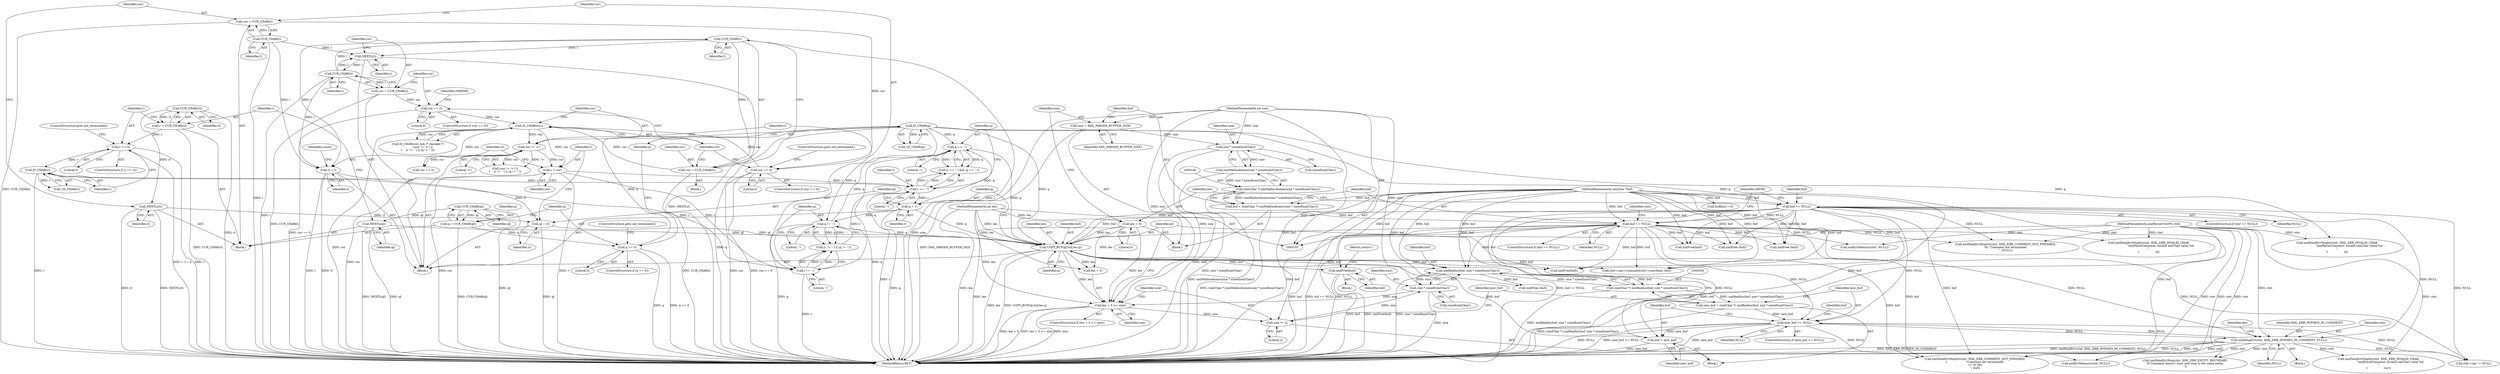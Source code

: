 digraph "0_Chrome_d0947db40187f4708c58e64cbd6013faf9eddeed_9@pointer" {
"1000312" [label="(Call,xmlFree(buf))"];
"1000277" [label="(Call,COPY_BUF(ql,buf,len,q))"];
"1000285" [label="(Call,ql = rl)"];
"1000291" [label="(Call,rl = l)"];
"1000330" [label="(Call,CUR_CHAR(l))"];
"1000319" [label="(Call,CUR_CHAR(l))"];
"1000315" [label="(Call,NEXTL(l))"];
"1000206" [label="(Call,CUR_CHAR(l))"];
"1000202" [label="(Call,NEXTL(rl))"];
"1000182" [label="(Call,CUR_CHAR(rl))"];
"1000178" [label="(Call,NEXTL(ql))"];
"1000158" [label="(Call,CUR_CHAR(ql))"];
"1000274" [label="(Call,buf = new_buf)"];
"1000264" [label="(Call,new_buf == NULL)"];
"1000253" [label="(Call,new_buf = (xmlChar *) xmlRealloc(buf, size * sizeof(xmlChar)))"];
"1000255" [label="(Call,(xmlChar *) xmlRealloc(buf, size * sizeof(xmlChar)))"];
"1000257" [label="(Call,xmlRealloc(buf, size * sizeof(xmlChar)))"];
"1000147" [label="(Call,buf == NULL)"];
"1000137" [label="(Call,buf = (xmlChar *) xmlMallocAtomic(size * sizeof(xmlChar)))"];
"1000139" [label="(Call,(xmlChar *) xmlMallocAtomic(size * sizeof(xmlChar)))"];
"1000141" [label="(Call,xmlMallocAtomic(size * sizeof(xmlChar)))"];
"1000142" [label="(Call,size * sizeof(xmlChar))"];
"1000134" [label="(Call,size = XML_PARSER_BUFFER_SIZE)"];
"1000106" [label="(MethodParameterIn,int size)"];
"1000104" [label="(MethodParameterIn,xmlChar *buf)"];
"1000127" [label="(Call,buf == NULL)"];
"1000259" [label="(Call,size * sizeof(xmlChar))"];
"1000250" [label="(Call,size *= 2)"];
"1000243" [label="(Call,len + 5 >= size)"];
"1000131" [label="(Call,len = 0)"];
"1000105" [label="(MethodParameterIn,int len)"];
"1000238" [label="(Call,xmlFatalErr(ctxt, XML_ERR_HYPHEN_IN_COMMENT, NULL))"];
"1000103" [label="(MethodParameterIn,xmlParserCtxtPtr ctxt)"];
"1000167" [label="(Call,IS_CHAR(q))"];
"1000161" [label="(Call,q == 0)"];
"1000156" [label="(Call,q = CUR_CHAR(ql))"];
"1000234" [label="(Call,q == '-')"];
"1000225" [label="(Call,q != '-')"];
"1000282" [label="(Call,q = r)"];
"1000231" [label="(Call,r == '-')"];
"1000222" [label="(Call,r != '-')"];
"1000288" [label="(Call,r = cur)"];
"1000215" [label="(Call,IS_CHAR(cur))"];
"1000209" [label="(Call,cur == 0)"];
"1000204" [label="(Call,cur = CUR_CHAR(l))"];
"1000328" [label="(Call,cur = CUR_CHAR(l))"];
"1000322" [label="(Call,cur == 0)"];
"1000317" [label="(Call,cur = CUR_CHAR(l))"];
"1000218" [label="(Call,cur != '>')"];
"1000191" [label="(Call,IS_CHAR(r))"];
"1000185" [label="(Call,r == 0)"];
"1000180" [label="(Call,r = CUR_CHAR(rl))"];
"1000265" [label="(Identifier,new_buf)"];
"1000326" [label="(Identifier,SHRINK)"];
"1000274" [label="(Call,buf = new_buf)"];
"1000199" [label="(Call,xmlFree (buf))"];
"1000243" [label="(Call,len + 5 >= size)"];
"1000235" [label="(Identifier,q)"];
"1000288" [label="(Call,r = cur)"];
"1000295" [label="(Identifier,count)"];
"1000286" [label="(Identifier,ql)"];
"1000180" [label="(Call,r = CUR_CHAR(rl))"];
"1000402" [label="(Call,xmlFatalErrMsgStr(ctxt, XML_ERR_COMMENT_NOT_FINISHED,\n\t\t\t \"Comment not terminated\n\", NULL))"];
"1000127" [label="(Call,buf == NULL)"];
"1000293" [label="(Identifier,l)"];
"1000207" [label="(Identifier,l)"];
"1000230" [label="(Call,(r == '-') && (q == '-'))"];
"1000191" [label="(Call,IS_CHAR(r))"];
"1000376" [label="(Call,ctxt->sax != NULL)"];
"1000254" [label="(Identifier,new_buf)"];
"1000137" [label="(Call,buf = (xmlChar *) xmlMallocAtomic(size * sizeof(xmlChar)))"];
"1000187" [label="(Literal,0)"];
"1000131" [label="(Call,len = 0)"];
"1000128" [label="(Identifier,buf)"];
"1000175" [label="(Call,xmlFree (buf))"];
"1000161" [label="(Call,q == 0)"];
"1000158" [label="(Call,CUR_CHAR(ql))"];
"1000313" [label="(Identifier,buf)"];
"1000218" [label="(Call,cur != '>')"];
"1000134" [label="(Call,size = XML_PARSER_BUFFER_SIZE)"];
"1000330" [label="(Call,CUR_CHAR(l))"];
"1000139" [label="(Call,(xmlChar *) xmlMallocAtomic(size * sizeof(xmlChar)))"];
"1000103" [label="(MethodParameterIn,xmlParserCtxtPtr ctxt)"];
"1000162" [label="(Identifier,q)"];
"1000314" [label="(Return,return;)"];
"1000104" [label="(MethodParameterIn,xmlChar *buf)"];
"1000188" [label="(ControlStructure,goto not_terminated;)"];
"1000290" [label="(Identifier,cur)"];
"1000285" [label="(Call,ql = rl)"];
"1000226" [label="(Identifier,q)"];
"1000206" [label="(Call,CUR_CHAR(l))"];
"1000277" [label="(Call,COPY_BUF(ql,buf,len,q))"];
"1000204" [label="(Call,cur = CUR_CHAR(l))"];
"1000182" [label="(Call,CUR_CHAR(rl))"];
"1000179" [label="(Identifier,ql)"];
"1000232" [label="(Identifier,r)"];
"1000136" [label="(Identifier,XML_PARSER_BUFFER_SIZE)"];
"1000144" [label="(Call,sizeof(xmlChar))"];
"1000266" [label="(Identifier,NULL)"];
"1000275" [label="(Identifier,buf)"];
"1000212" [label="(ControlStructure,goto not_terminated;)"];
"1000205" [label="(Identifier,cur)"];
"1000253" [label="(Call,new_buf = (xmlChar *) xmlRealloc(buf, size * sizeof(xmlChar)))"];
"1000311" [label="(Block,)"];
"1000178" [label="(Call,NEXTL(ql))"];
"1000236" [label="(Literal,'-')"];
"1000319" [label="(Call,CUR_CHAR(l))"];
"1000255" [label="(Call,(xmlChar *) xmlRealloc(buf, size * sizeof(xmlChar)))"];
"1000323" [label="(Identifier,cur)"];
"1000147" [label="(Call,buf == NULL)"];
"1000322" [label="(Call,cur == 0)"];
"1000227" [label="(Literal,'-')"];
"1000216" [label="(Identifier,cur)"];
"1000159" [label="(Identifier,ql)"];
"1000238" [label="(Call,xmlFatalErr(ctxt, XML_ERR_HYPHEN_IN_COMMENT, NULL))"];
"1000224" [label="(Literal,'-')"];
"1000231" [label="(Call,r == '-')"];
"1000259" [label="(Call,size * sizeof(xmlChar))"];
"1000222" [label="(Call,r != '-')"];
"1000353" [label="(Call,xmlFatalErrMsgInt(ctxt, XML_ERR_INVALID_CHAR,\n                          \"xmlParseComment: invalid xmlChar value %d\n\",\n\t                  cur))"];
"1000217" [label="(Call,(cur != '>') ||\n\t    (r != '-') || (q != '-'))"];
"1000280" [label="(Identifier,len)"];
"1000234" [label="(Call,q == '-')"];
"1000209" [label="(Call,cur == 0)"];
"1000329" [label="(Identifier,cur)"];
"1000393" [label="(Call,ctxt->sax->comment(ctxt->userData, buf))"];
"1000164" [label="(ControlStructure,goto not_terminated;)"];
"1000143" [label="(Identifier,size)"];
"1000160" [label="(ControlStructure,if (q == 0))"];
"1000126" [label="(ControlStructure,if (buf == NULL))"];
"1000132" [label="(Identifier,len)"];
"1000105" [label="(MethodParameterIn,int len)"];
"1000292" [label="(Identifier,rl)"];
"1000324" [label="(Literal,0)"];
"1000268" [label="(Call,xmlFree (buf))"];
"1000130" [label="(Block,)"];
"1000184" [label="(ControlStructure,if (r == 0))"];
"1000312" [label="(Call,xmlFree(buf))"];
"1000142" [label="(Call,size * sizeof(xmlChar))"];
"1000279" [label="(Identifier,buf)"];
"1000244" [label="(Call,len + 5)"];
"1000106" [label="(MethodParameterIn,int size)"];
"1000315" [label="(Call,NEXTL(l))"];
"1000151" [label="(Call,xmlErrMemory(ctxt, NULL))"];
"1000332" [label="(Call,buf[len] = 0)"];
"1000237" [label="(Block,)"];
"1000264" [label="(Call,new_buf == NULL)"];
"1000221" [label="(Call,(r != '-') || (q != '-'))"];
"1000166" [label="(Call,!IS_CHAR(q))"];
"1000325" [label="(Block,)"];
"1000270" [label="(Call,xmlErrMemory(ctxt, NULL))"];
"1000240" [label="(Identifier,XML_ERR_HYPHEN_IN_COMMENT)"];
"1000133" [label="(Literal,0)"];
"1000141" [label="(Call,xmlMallocAtomic(size * sizeof(xmlChar)))"];
"1000328" [label="(Call,cur = CUR_CHAR(l))"];
"1000276" [label="(Identifier,new_buf)"];
"1000407" [label="(Call,xmlFree(buf))"];
"1000129" [label="(Identifier,NULL)"];
"1000190" [label="(Call,!IS_CHAR(r))"];
"1000186" [label="(Identifier,r)"];
"1000342" [label="(Call,xmlFatalErrMsgStr(ctxt, XML_ERR_COMMENT_NOT_FINISHED,\n\t                     \"Comment not terminated \n<!--%.50s\n\", buf))"];
"1000208" [label="(ControlStructure,if (cur == 0))"];
"1000320" [label="(Identifier,l)"];
"1000156" [label="(Call,q = CUR_CHAR(ql))"];
"1000257" [label="(Call,xmlRealloc(buf, size * sizeof(xmlChar)))"];
"1000211" [label="(Literal,0)"];
"1000263" [label="(ControlStructure,if (new_buf == NULL))"];
"1000241" [label="(Identifier,NULL)"];
"1000239" [label="(Identifier,ctxt)"];
"1000192" [label="(Identifier,r)"];
"1000183" [label="(Identifier,rl)"];
"1000210" [label="(Identifier,cur)"];
"1000317" [label="(Call,cur = CUR_CHAR(l))"];
"1000107" [label="(Block,)"];
"1000214" [label="(Call,IS_CHAR(cur) && /* checked */\n           ((cur != '>') ||\n\t    (r != '-') || (q != '-')))"];
"1000185" [label="(Call,r == 0)"];
"1000203" [label="(Identifier,rl)"];
"1000252" [label="(Literal,2)"];
"1000233" [label="(Literal,'-')"];
"1000316" [label="(Identifier,l)"];
"1000155" [label="(Identifier,GROW)"];
"1000202" [label="(Call,NEXTL(rl))"];
"1000248" [label="(Block,)"];
"1000338" [label="(Call,cur == 0)"];
"1000146" [label="(ControlStructure,if (buf == NULL))"];
"1000283" [label="(Identifier,q)"];
"1000247" [label="(Identifier,size)"];
"1000138" [label="(Identifier,buf)"];
"1000220" [label="(Literal,'>')"];
"1000219" [label="(Identifier,cur)"];
"1000410" [label="(MethodReturn,RET)"];
"1000170" [label="(Call,xmlFatalErrMsgInt(ctxt, XML_ERR_INVALID_CHAR,\n                          \"xmlParseComment: invalid xmlChar value %d\n\",\n\t                  q))"];
"1000291" [label="(Call,rl = l)"];
"1000163" [label="(Literal,0)"];
"1000223" [label="(Identifier,r)"];
"1000278" [label="(Identifier,ql)"];
"1000242" [label="(ControlStructure,if (len + 5 >= size))"];
"1000157" [label="(Identifier,q)"];
"1000167" [label="(Call,IS_CHAR(q))"];
"1000251" [label="(Identifier,size)"];
"1000194" [label="(Call,xmlFatalErrMsgInt(ctxt, XML_ERR_INVALID_CHAR,\n                          \"xmlParseComment: invalid xmlChar value %d\n\",\n\t                  q))"];
"1000225" [label="(Call,q != '-')"];
"1000369" [label="(Call,xmlFatalErrMsg(ctxt, XML_ERR_ENTITY_BOUNDARY,\n\t\t\"Comment doesn't start and stop in the same entity\n\"))"];
"1000284" [label="(Identifier,r)"];
"1000258" [label="(Identifier,buf)"];
"1000135" [label="(Identifier,size)"];
"1000260" [label="(Identifier,size)"];
"1000398" [label="(Call,xmlFree(buf))"];
"1000168" [label="(Identifier,q)"];
"1000152" [label="(Identifier,ctxt)"];
"1000318" [label="(Identifier,cur)"];
"1000281" [label="(Identifier,q)"];
"1000269" [label="(Identifier,buf)"];
"1000282" [label="(Call,q = r)"];
"1000287" [label="(Identifier,rl)"];
"1000149" [label="(Identifier,NULL)"];
"1000228" [label="(Block,)"];
"1000289" [label="(Identifier,r)"];
"1000181" [label="(Identifier,r)"];
"1000261" [label="(Call,sizeof(xmlChar))"];
"1000321" [label="(ControlStructure,if (cur == 0))"];
"1000245" [label="(Identifier,len)"];
"1000250" [label="(Call,size *= 2)"];
"1000148" [label="(Identifier,buf)"];
"1000331" [label="(Identifier,l)"];
"1000215" [label="(Call,IS_CHAR(cur))"];
"1000312" -> "1000311"  [label="AST: "];
"1000312" -> "1000313"  [label="CFG: "];
"1000313" -> "1000312"  [label="AST: "];
"1000314" -> "1000312"  [label="CFG: "];
"1000312" -> "1000410"  [label="DDG: xmlFree(buf)"];
"1000312" -> "1000410"  [label="DDG: buf"];
"1000277" -> "1000312"  [label="DDG: buf"];
"1000104" -> "1000312"  [label="DDG: buf"];
"1000277" -> "1000228"  [label="AST: "];
"1000277" -> "1000281"  [label="CFG: "];
"1000278" -> "1000277"  [label="AST: "];
"1000279" -> "1000277"  [label="AST: "];
"1000280" -> "1000277"  [label="AST: "];
"1000281" -> "1000277"  [label="AST: "];
"1000283" -> "1000277"  [label="CFG: "];
"1000277" -> "1000410"  [label="DDG: len"];
"1000277" -> "1000410"  [label="DDG: COPY_BUF(ql,buf,len,q)"];
"1000277" -> "1000243"  [label="DDG: len"];
"1000277" -> "1000244"  [label="DDG: len"];
"1000277" -> "1000257"  [label="DDG: buf"];
"1000285" -> "1000277"  [label="DDG: ql"];
"1000178" -> "1000277"  [label="DDG: ql"];
"1000274" -> "1000277"  [label="DDG: buf"];
"1000147" -> "1000277"  [label="DDG: buf"];
"1000127" -> "1000277"  [label="DDG: buf"];
"1000104" -> "1000277"  [label="DDG: buf"];
"1000105" -> "1000277"  [label="DDG: len"];
"1000131" -> "1000277"  [label="DDG: len"];
"1000167" -> "1000277"  [label="DDG: q"];
"1000234" -> "1000277"  [label="DDG: q"];
"1000225" -> "1000277"  [label="DDG: q"];
"1000282" -> "1000277"  [label="DDG: q"];
"1000277" -> "1000342"  [label="DDG: buf"];
"1000277" -> "1000393"  [label="DDG: buf"];
"1000277" -> "1000398"  [label="DDG: buf"];
"1000285" -> "1000228"  [label="AST: "];
"1000285" -> "1000287"  [label="CFG: "];
"1000286" -> "1000285"  [label="AST: "];
"1000287" -> "1000285"  [label="AST: "];
"1000289" -> "1000285"  [label="CFG: "];
"1000285" -> "1000410"  [label="DDG: ql"];
"1000291" -> "1000285"  [label="DDG: rl"];
"1000202" -> "1000285"  [label="DDG: rl"];
"1000291" -> "1000228"  [label="AST: "];
"1000291" -> "1000293"  [label="CFG: "];
"1000292" -> "1000291"  [label="AST: "];
"1000293" -> "1000291"  [label="AST: "];
"1000295" -> "1000291"  [label="CFG: "];
"1000291" -> "1000410"  [label="DDG: rl"];
"1000291" -> "1000410"  [label="DDG: l"];
"1000330" -> "1000291"  [label="DDG: l"];
"1000206" -> "1000291"  [label="DDG: l"];
"1000319" -> "1000291"  [label="DDG: l"];
"1000330" -> "1000328"  [label="AST: "];
"1000330" -> "1000331"  [label="CFG: "];
"1000331" -> "1000330"  [label="AST: "];
"1000328" -> "1000330"  [label="CFG: "];
"1000330" -> "1000410"  [label="DDG: l"];
"1000330" -> "1000315"  [label="DDG: l"];
"1000330" -> "1000328"  [label="DDG: l"];
"1000319" -> "1000330"  [label="DDG: l"];
"1000319" -> "1000317"  [label="AST: "];
"1000319" -> "1000320"  [label="CFG: "];
"1000320" -> "1000319"  [label="AST: "];
"1000317" -> "1000319"  [label="CFG: "];
"1000319" -> "1000410"  [label="DDG: l"];
"1000319" -> "1000315"  [label="DDG: l"];
"1000319" -> "1000317"  [label="DDG: l"];
"1000315" -> "1000319"  [label="DDG: l"];
"1000315" -> "1000228"  [label="AST: "];
"1000315" -> "1000316"  [label="CFG: "];
"1000316" -> "1000315"  [label="AST: "];
"1000318" -> "1000315"  [label="CFG: "];
"1000315" -> "1000410"  [label="DDG: NEXTL(l)"];
"1000206" -> "1000315"  [label="DDG: l"];
"1000206" -> "1000204"  [label="AST: "];
"1000206" -> "1000207"  [label="CFG: "];
"1000207" -> "1000206"  [label="AST: "];
"1000204" -> "1000206"  [label="CFG: "];
"1000206" -> "1000410"  [label="DDG: l"];
"1000206" -> "1000204"  [label="DDG: l"];
"1000202" -> "1000107"  [label="AST: "];
"1000202" -> "1000203"  [label="CFG: "];
"1000203" -> "1000202"  [label="AST: "];
"1000205" -> "1000202"  [label="CFG: "];
"1000202" -> "1000410"  [label="DDG: rl"];
"1000202" -> "1000410"  [label="DDG: NEXTL(rl)"];
"1000182" -> "1000202"  [label="DDG: rl"];
"1000182" -> "1000180"  [label="AST: "];
"1000182" -> "1000183"  [label="CFG: "];
"1000183" -> "1000182"  [label="AST: "];
"1000180" -> "1000182"  [label="CFG: "];
"1000182" -> "1000410"  [label="DDG: rl"];
"1000182" -> "1000180"  [label="DDG: rl"];
"1000178" -> "1000107"  [label="AST: "];
"1000178" -> "1000179"  [label="CFG: "];
"1000179" -> "1000178"  [label="AST: "];
"1000181" -> "1000178"  [label="CFG: "];
"1000178" -> "1000410"  [label="DDG: NEXTL(ql)"];
"1000178" -> "1000410"  [label="DDG: ql"];
"1000158" -> "1000178"  [label="DDG: ql"];
"1000158" -> "1000156"  [label="AST: "];
"1000158" -> "1000159"  [label="CFG: "];
"1000159" -> "1000158"  [label="AST: "];
"1000156" -> "1000158"  [label="CFG: "];
"1000158" -> "1000410"  [label="DDG: ql"];
"1000158" -> "1000156"  [label="DDG: ql"];
"1000274" -> "1000248"  [label="AST: "];
"1000274" -> "1000276"  [label="CFG: "];
"1000275" -> "1000274"  [label="AST: "];
"1000276" -> "1000274"  [label="AST: "];
"1000278" -> "1000274"  [label="CFG: "];
"1000274" -> "1000410"  [label="DDG: new_buf"];
"1000264" -> "1000274"  [label="DDG: new_buf"];
"1000104" -> "1000274"  [label="DDG: buf"];
"1000264" -> "1000263"  [label="AST: "];
"1000264" -> "1000266"  [label="CFG: "];
"1000265" -> "1000264"  [label="AST: "];
"1000266" -> "1000264"  [label="AST: "];
"1000269" -> "1000264"  [label="CFG: "];
"1000275" -> "1000264"  [label="CFG: "];
"1000264" -> "1000410"  [label="DDG: new_buf"];
"1000264" -> "1000410"  [label="DDG: new_buf == NULL"];
"1000264" -> "1000410"  [label="DDG: NULL"];
"1000264" -> "1000238"  [label="DDG: NULL"];
"1000253" -> "1000264"  [label="DDG: new_buf"];
"1000127" -> "1000264"  [label="DDG: NULL"];
"1000147" -> "1000264"  [label="DDG: NULL"];
"1000238" -> "1000264"  [label="DDG: NULL"];
"1000264" -> "1000270"  [label="DDG: NULL"];
"1000264" -> "1000376"  [label="DDG: NULL"];
"1000253" -> "1000248"  [label="AST: "];
"1000253" -> "1000255"  [label="CFG: "];
"1000254" -> "1000253"  [label="AST: "];
"1000255" -> "1000253"  [label="AST: "];
"1000265" -> "1000253"  [label="CFG: "];
"1000253" -> "1000410"  [label="DDG: (xmlChar *) xmlRealloc(buf, size * sizeof(xmlChar))"];
"1000255" -> "1000253"  [label="DDG: xmlRealloc(buf, size * sizeof(xmlChar))"];
"1000255" -> "1000257"  [label="CFG: "];
"1000256" -> "1000255"  [label="AST: "];
"1000257" -> "1000255"  [label="AST: "];
"1000255" -> "1000410"  [label="DDG: xmlRealloc(buf, size * sizeof(xmlChar))"];
"1000257" -> "1000255"  [label="DDG: buf"];
"1000257" -> "1000255"  [label="DDG: size * sizeof(xmlChar)"];
"1000257" -> "1000259"  [label="CFG: "];
"1000258" -> "1000257"  [label="AST: "];
"1000259" -> "1000257"  [label="AST: "];
"1000257" -> "1000410"  [label="DDG: size * sizeof(xmlChar)"];
"1000147" -> "1000257"  [label="DDG: buf"];
"1000127" -> "1000257"  [label="DDG: buf"];
"1000104" -> "1000257"  [label="DDG: buf"];
"1000259" -> "1000257"  [label="DDG: size"];
"1000257" -> "1000268"  [label="DDG: buf"];
"1000147" -> "1000146"  [label="AST: "];
"1000147" -> "1000149"  [label="CFG: "];
"1000148" -> "1000147"  [label="AST: "];
"1000149" -> "1000147"  [label="AST: "];
"1000152" -> "1000147"  [label="CFG: "];
"1000155" -> "1000147"  [label="CFG: "];
"1000147" -> "1000410"  [label="DDG: NULL"];
"1000147" -> "1000410"  [label="DDG: buf"];
"1000147" -> "1000410"  [label="DDG: buf == NULL"];
"1000137" -> "1000147"  [label="DDG: buf"];
"1000104" -> "1000147"  [label="DDG: buf"];
"1000127" -> "1000147"  [label="DDG: NULL"];
"1000147" -> "1000151"  [label="DDG: NULL"];
"1000147" -> "1000175"  [label="DDG: buf"];
"1000147" -> "1000199"  [label="DDG: buf"];
"1000147" -> "1000238"  [label="DDG: NULL"];
"1000147" -> "1000342"  [label="DDG: buf"];
"1000147" -> "1000376"  [label="DDG: NULL"];
"1000147" -> "1000393"  [label="DDG: buf"];
"1000147" -> "1000398"  [label="DDG: buf"];
"1000147" -> "1000402"  [label="DDG: NULL"];
"1000147" -> "1000407"  [label="DDG: buf"];
"1000137" -> "1000130"  [label="AST: "];
"1000137" -> "1000139"  [label="CFG: "];
"1000138" -> "1000137"  [label="AST: "];
"1000139" -> "1000137"  [label="AST: "];
"1000148" -> "1000137"  [label="CFG: "];
"1000137" -> "1000410"  [label="DDG: (xmlChar *) xmlMallocAtomic(size * sizeof(xmlChar))"];
"1000139" -> "1000137"  [label="DDG: xmlMallocAtomic(size * sizeof(xmlChar))"];
"1000104" -> "1000137"  [label="DDG: buf"];
"1000139" -> "1000141"  [label="CFG: "];
"1000140" -> "1000139"  [label="AST: "];
"1000141" -> "1000139"  [label="AST: "];
"1000139" -> "1000410"  [label="DDG: xmlMallocAtomic(size * sizeof(xmlChar))"];
"1000141" -> "1000139"  [label="DDG: size * sizeof(xmlChar)"];
"1000141" -> "1000142"  [label="CFG: "];
"1000142" -> "1000141"  [label="AST: "];
"1000141" -> "1000410"  [label="DDG: size * sizeof(xmlChar)"];
"1000142" -> "1000141"  [label="DDG: size"];
"1000142" -> "1000144"  [label="CFG: "];
"1000143" -> "1000142"  [label="AST: "];
"1000144" -> "1000142"  [label="AST: "];
"1000142" -> "1000410"  [label="DDG: size"];
"1000134" -> "1000142"  [label="DDG: size"];
"1000106" -> "1000142"  [label="DDG: size"];
"1000142" -> "1000243"  [label="DDG: size"];
"1000134" -> "1000130"  [label="AST: "];
"1000134" -> "1000136"  [label="CFG: "];
"1000135" -> "1000134"  [label="AST: "];
"1000136" -> "1000134"  [label="AST: "];
"1000138" -> "1000134"  [label="CFG: "];
"1000134" -> "1000410"  [label="DDG: XML_PARSER_BUFFER_SIZE"];
"1000106" -> "1000134"  [label="DDG: size"];
"1000106" -> "1000102"  [label="AST: "];
"1000106" -> "1000410"  [label="DDG: size"];
"1000106" -> "1000243"  [label="DDG: size"];
"1000106" -> "1000250"  [label="DDG: size"];
"1000106" -> "1000259"  [label="DDG: size"];
"1000104" -> "1000102"  [label="AST: "];
"1000104" -> "1000410"  [label="DDG: buf"];
"1000104" -> "1000127"  [label="DDG: buf"];
"1000104" -> "1000175"  [label="DDG: buf"];
"1000104" -> "1000199"  [label="DDG: buf"];
"1000104" -> "1000268"  [label="DDG: buf"];
"1000104" -> "1000332"  [label="DDG: buf"];
"1000104" -> "1000342"  [label="DDG: buf"];
"1000104" -> "1000393"  [label="DDG: buf"];
"1000104" -> "1000398"  [label="DDG: buf"];
"1000104" -> "1000407"  [label="DDG: buf"];
"1000127" -> "1000126"  [label="AST: "];
"1000127" -> "1000129"  [label="CFG: "];
"1000128" -> "1000127"  [label="AST: "];
"1000129" -> "1000127"  [label="AST: "];
"1000132" -> "1000127"  [label="CFG: "];
"1000155" -> "1000127"  [label="CFG: "];
"1000127" -> "1000410"  [label="DDG: NULL"];
"1000127" -> "1000410"  [label="DDG: buf == NULL"];
"1000127" -> "1000175"  [label="DDG: buf"];
"1000127" -> "1000199"  [label="DDG: buf"];
"1000127" -> "1000238"  [label="DDG: NULL"];
"1000127" -> "1000342"  [label="DDG: buf"];
"1000127" -> "1000376"  [label="DDG: NULL"];
"1000127" -> "1000393"  [label="DDG: buf"];
"1000127" -> "1000398"  [label="DDG: buf"];
"1000127" -> "1000402"  [label="DDG: NULL"];
"1000127" -> "1000407"  [label="DDG: buf"];
"1000259" -> "1000261"  [label="CFG: "];
"1000260" -> "1000259"  [label="AST: "];
"1000261" -> "1000259"  [label="AST: "];
"1000259" -> "1000410"  [label="DDG: size"];
"1000259" -> "1000243"  [label="DDG: size"];
"1000250" -> "1000259"  [label="DDG: size"];
"1000250" -> "1000248"  [label="AST: "];
"1000250" -> "1000252"  [label="CFG: "];
"1000251" -> "1000250"  [label="AST: "];
"1000252" -> "1000250"  [label="AST: "];
"1000254" -> "1000250"  [label="CFG: "];
"1000243" -> "1000250"  [label="DDG: size"];
"1000243" -> "1000242"  [label="AST: "];
"1000243" -> "1000247"  [label="CFG: "];
"1000244" -> "1000243"  [label="AST: "];
"1000247" -> "1000243"  [label="AST: "];
"1000251" -> "1000243"  [label="CFG: "];
"1000278" -> "1000243"  [label="CFG: "];
"1000243" -> "1000410"  [label="DDG: len + 5"];
"1000243" -> "1000410"  [label="DDG: len + 5 >= size"];
"1000243" -> "1000410"  [label="DDG: size"];
"1000131" -> "1000243"  [label="DDG: len"];
"1000105" -> "1000243"  [label="DDG: len"];
"1000131" -> "1000130"  [label="AST: "];
"1000131" -> "1000133"  [label="CFG: "];
"1000132" -> "1000131"  [label="AST: "];
"1000133" -> "1000131"  [label="AST: "];
"1000135" -> "1000131"  [label="CFG: "];
"1000131" -> "1000410"  [label="DDG: len"];
"1000105" -> "1000131"  [label="DDG: len"];
"1000131" -> "1000244"  [label="DDG: len"];
"1000105" -> "1000102"  [label="AST: "];
"1000105" -> "1000410"  [label="DDG: len"];
"1000105" -> "1000244"  [label="DDG: len"];
"1000238" -> "1000237"  [label="AST: "];
"1000238" -> "1000241"  [label="CFG: "];
"1000239" -> "1000238"  [label="AST: "];
"1000240" -> "1000238"  [label="AST: "];
"1000241" -> "1000238"  [label="AST: "];
"1000245" -> "1000238"  [label="CFG: "];
"1000238" -> "1000410"  [label="DDG: ctxt"];
"1000238" -> "1000410"  [label="DDG: XML_ERR_HYPHEN_IN_COMMENT"];
"1000238" -> "1000410"  [label="DDG: xmlFatalErr(ctxt, XML_ERR_HYPHEN_IN_COMMENT, NULL)"];
"1000238" -> "1000410"  [label="DDG: NULL"];
"1000103" -> "1000238"  [label="DDG: ctxt"];
"1000238" -> "1000270"  [label="DDG: ctxt"];
"1000238" -> "1000342"  [label="DDG: ctxt"];
"1000238" -> "1000353"  [label="DDG: ctxt"];
"1000238" -> "1000369"  [label="DDG: ctxt"];
"1000238" -> "1000376"  [label="DDG: NULL"];
"1000103" -> "1000102"  [label="AST: "];
"1000103" -> "1000410"  [label="DDG: ctxt"];
"1000103" -> "1000151"  [label="DDG: ctxt"];
"1000103" -> "1000170"  [label="DDG: ctxt"];
"1000103" -> "1000194"  [label="DDG: ctxt"];
"1000103" -> "1000270"  [label="DDG: ctxt"];
"1000103" -> "1000342"  [label="DDG: ctxt"];
"1000103" -> "1000353"  [label="DDG: ctxt"];
"1000103" -> "1000369"  [label="DDG: ctxt"];
"1000103" -> "1000402"  [label="DDG: ctxt"];
"1000167" -> "1000166"  [label="AST: "];
"1000167" -> "1000168"  [label="CFG: "];
"1000168" -> "1000167"  [label="AST: "];
"1000166" -> "1000167"  [label="CFG: "];
"1000167" -> "1000410"  [label="DDG: q"];
"1000167" -> "1000166"  [label="DDG: q"];
"1000161" -> "1000167"  [label="DDG: q"];
"1000167" -> "1000170"  [label="DDG: q"];
"1000167" -> "1000194"  [label="DDG: q"];
"1000167" -> "1000225"  [label="DDG: q"];
"1000167" -> "1000234"  [label="DDG: q"];
"1000161" -> "1000160"  [label="AST: "];
"1000161" -> "1000163"  [label="CFG: "];
"1000162" -> "1000161"  [label="AST: "];
"1000163" -> "1000161"  [label="AST: "];
"1000164" -> "1000161"  [label="CFG: "];
"1000168" -> "1000161"  [label="CFG: "];
"1000161" -> "1000410"  [label="DDG: q"];
"1000161" -> "1000410"  [label="DDG: q == 0"];
"1000156" -> "1000161"  [label="DDG: q"];
"1000156" -> "1000107"  [label="AST: "];
"1000157" -> "1000156"  [label="AST: "];
"1000162" -> "1000156"  [label="CFG: "];
"1000156" -> "1000410"  [label="DDG: CUR_CHAR(ql)"];
"1000234" -> "1000230"  [label="AST: "];
"1000234" -> "1000236"  [label="CFG: "];
"1000235" -> "1000234"  [label="AST: "];
"1000236" -> "1000234"  [label="AST: "];
"1000230" -> "1000234"  [label="CFG: "];
"1000234" -> "1000410"  [label="DDG: q"];
"1000234" -> "1000230"  [label="DDG: q"];
"1000234" -> "1000230"  [label="DDG: '-'"];
"1000225" -> "1000234"  [label="DDG: q"];
"1000282" -> "1000234"  [label="DDG: q"];
"1000225" -> "1000221"  [label="AST: "];
"1000225" -> "1000227"  [label="CFG: "];
"1000226" -> "1000225"  [label="AST: "];
"1000227" -> "1000225"  [label="AST: "];
"1000221" -> "1000225"  [label="CFG: "];
"1000225" -> "1000410"  [label="DDG: q"];
"1000225" -> "1000221"  [label="DDG: q"];
"1000225" -> "1000221"  [label="DDG: '-'"];
"1000282" -> "1000225"  [label="DDG: q"];
"1000282" -> "1000228"  [label="AST: "];
"1000282" -> "1000284"  [label="CFG: "];
"1000283" -> "1000282"  [label="AST: "];
"1000284" -> "1000282"  [label="AST: "];
"1000286" -> "1000282"  [label="CFG: "];
"1000282" -> "1000410"  [label="DDG: q"];
"1000231" -> "1000282"  [label="DDG: r"];
"1000231" -> "1000230"  [label="AST: "];
"1000231" -> "1000233"  [label="CFG: "];
"1000232" -> "1000231"  [label="AST: "];
"1000233" -> "1000231"  [label="AST: "];
"1000235" -> "1000231"  [label="CFG: "];
"1000230" -> "1000231"  [label="CFG: "];
"1000231" -> "1000410"  [label="DDG: r"];
"1000231" -> "1000230"  [label="DDG: r"];
"1000231" -> "1000230"  [label="DDG: '-'"];
"1000222" -> "1000231"  [label="DDG: r"];
"1000288" -> "1000231"  [label="DDG: r"];
"1000191" -> "1000231"  [label="DDG: r"];
"1000222" -> "1000221"  [label="AST: "];
"1000222" -> "1000224"  [label="CFG: "];
"1000223" -> "1000222"  [label="AST: "];
"1000224" -> "1000222"  [label="AST: "];
"1000226" -> "1000222"  [label="CFG: "];
"1000221" -> "1000222"  [label="CFG: "];
"1000222" -> "1000410"  [label="DDG: r"];
"1000222" -> "1000221"  [label="DDG: r"];
"1000222" -> "1000221"  [label="DDG: '-'"];
"1000288" -> "1000222"  [label="DDG: r"];
"1000191" -> "1000222"  [label="DDG: r"];
"1000288" -> "1000228"  [label="AST: "];
"1000288" -> "1000290"  [label="CFG: "];
"1000289" -> "1000288"  [label="AST: "];
"1000290" -> "1000288"  [label="AST: "];
"1000292" -> "1000288"  [label="CFG: "];
"1000288" -> "1000410"  [label="DDG: cur"];
"1000288" -> "1000410"  [label="DDG: r"];
"1000215" -> "1000288"  [label="DDG: cur"];
"1000218" -> "1000288"  [label="DDG: cur"];
"1000215" -> "1000214"  [label="AST: "];
"1000215" -> "1000216"  [label="CFG: "];
"1000216" -> "1000215"  [label="AST: "];
"1000219" -> "1000215"  [label="CFG: "];
"1000214" -> "1000215"  [label="CFG: "];
"1000215" -> "1000410"  [label="DDG: cur"];
"1000215" -> "1000214"  [label="DDG: cur"];
"1000209" -> "1000215"  [label="DDG: cur"];
"1000328" -> "1000215"  [label="DDG: cur"];
"1000322" -> "1000215"  [label="DDG: cur"];
"1000215" -> "1000218"  [label="DDG: cur"];
"1000215" -> "1000338"  [label="DDG: cur"];
"1000209" -> "1000208"  [label="AST: "];
"1000209" -> "1000211"  [label="CFG: "];
"1000210" -> "1000209"  [label="AST: "];
"1000211" -> "1000209"  [label="AST: "];
"1000212" -> "1000209"  [label="CFG: "];
"1000216" -> "1000209"  [label="CFG: "];
"1000209" -> "1000410"  [label="DDG: cur == 0"];
"1000209" -> "1000410"  [label="DDG: cur"];
"1000204" -> "1000209"  [label="DDG: cur"];
"1000204" -> "1000107"  [label="AST: "];
"1000205" -> "1000204"  [label="AST: "];
"1000210" -> "1000204"  [label="CFG: "];
"1000204" -> "1000410"  [label="DDG: CUR_CHAR(l)"];
"1000328" -> "1000325"  [label="AST: "];
"1000329" -> "1000328"  [label="AST: "];
"1000216" -> "1000328"  [label="CFG: "];
"1000328" -> "1000410"  [label="DDG: CUR_CHAR(l)"];
"1000322" -> "1000321"  [label="AST: "];
"1000322" -> "1000324"  [label="CFG: "];
"1000323" -> "1000322"  [label="AST: "];
"1000324" -> "1000322"  [label="AST: "];
"1000216" -> "1000322"  [label="CFG: "];
"1000326" -> "1000322"  [label="CFG: "];
"1000322" -> "1000410"  [label="DDG: cur == 0"];
"1000317" -> "1000322"  [label="DDG: cur"];
"1000317" -> "1000228"  [label="AST: "];
"1000318" -> "1000317"  [label="AST: "];
"1000323" -> "1000317"  [label="CFG: "];
"1000317" -> "1000410"  [label="DDG: CUR_CHAR(l)"];
"1000218" -> "1000217"  [label="AST: "];
"1000218" -> "1000220"  [label="CFG: "];
"1000219" -> "1000218"  [label="AST: "];
"1000220" -> "1000218"  [label="AST: "];
"1000223" -> "1000218"  [label="CFG: "];
"1000217" -> "1000218"  [label="CFG: "];
"1000218" -> "1000410"  [label="DDG: cur"];
"1000218" -> "1000217"  [label="DDG: cur"];
"1000218" -> "1000217"  [label="DDG: '>'"];
"1000218" -> "1000338"  [label="DDG: cur"];
"1000191" -> "1000190"  [label="AST: "];
"1000191" -> "1000192"  [label="CFG: "];
"1000192" -> "1000191"  [label="AST: "];
"1000190" -> "1000191"  [label="CFG: "];
"1000191" -> "1000410"  [label="DDG: r"];
"1000191" -> "1000190"  [label="DDG: r"];
"1000185" -> "1000191"  [label="DDG: r"];
"1000185" -> "1000184"  [label="AST: "];
"1000185" -> "1000187"  [label="CFG: "];
"1000186" -> "1000185"  [label="AST: "];
"1000187" -> "1000185"  [label="AST: "];
"1000188" -> "1000185"  [label="CFG: "];
"1000192" -> "1000185"  [label="CFG: "];
"1000185" -> "1000410"  [label="DDG: r"];
"1000185" -> "1000410"  [label="DDG: r == 0"];
"1000180" -> "1000185"  [label="DDG: r"];
"1000180" -> "1000107"  [label="AST: "];
"1000181" -> "1000180"  [label="AST: "];
"1000186" -> "1000180"  [label="CFG: "];
"1000180" -> "1000410"  [label="DDG: CUR_CHAR(rl)"];
}
